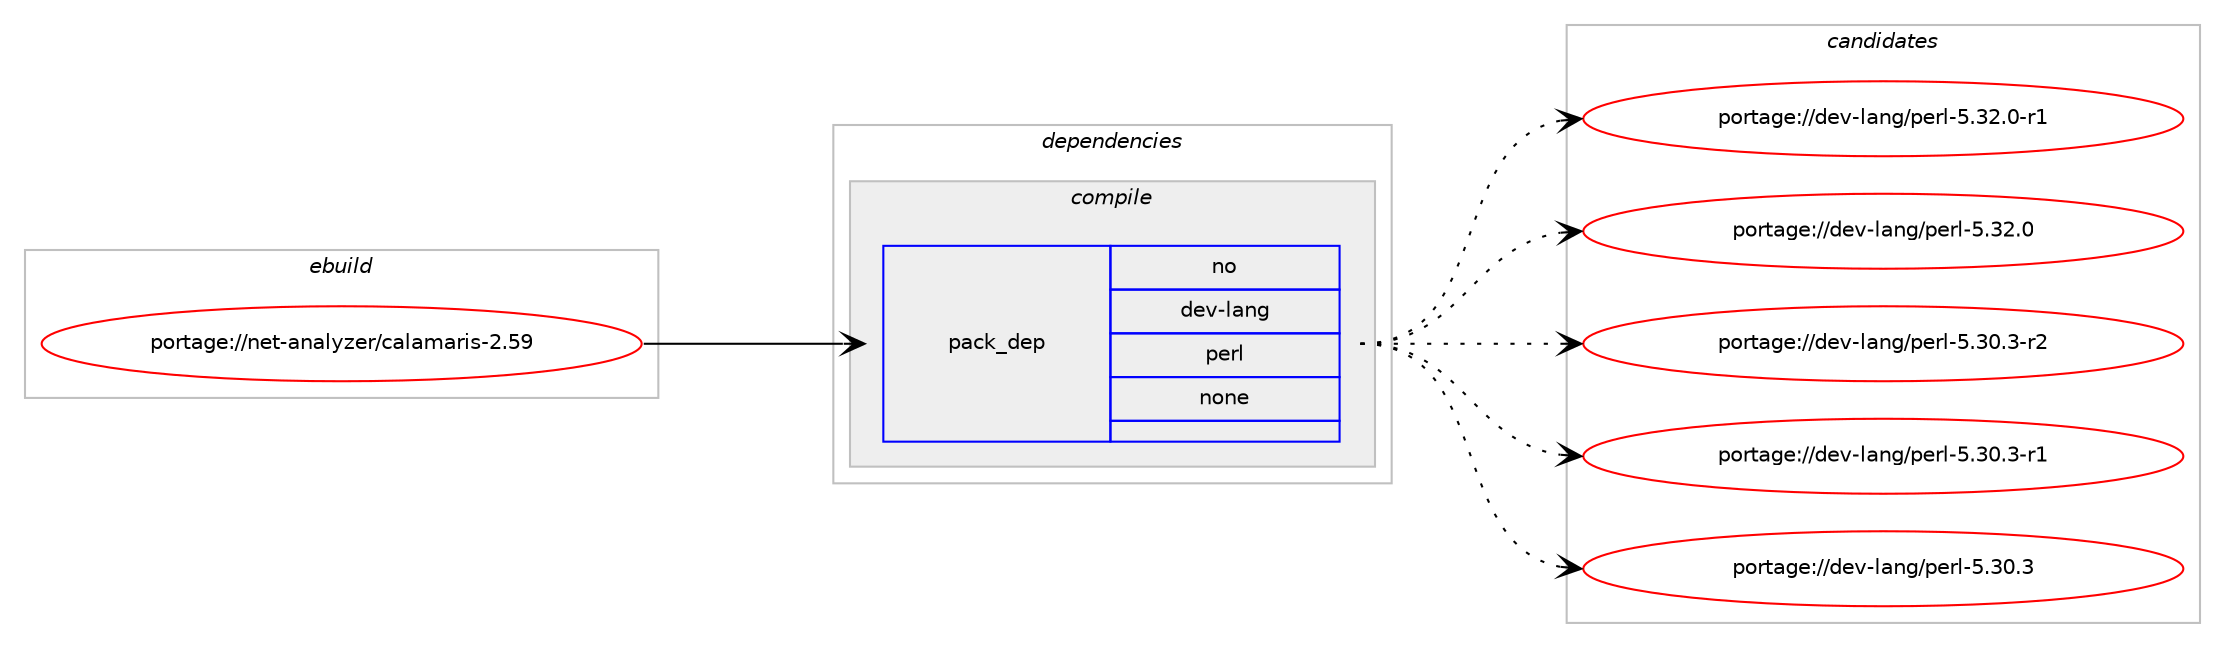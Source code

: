 digraph prolog {

# *************
# Graph options
# *************

newrank=true;
concentrate=true;
compound=true;
graph [rankdir=LR,fontname=Helvetica,fontsize=10,ranksep=1.5];#, ranksep=2.5, nodesep=0.2];
edge  [arrowhead=vee];
node  [fontname=Helvetica,fontsize=10];

# **********
# The ebuild
# **********

subgraph cluster_leftcol {
color=gray;
rank=same;
label=<<i>ebuild</i>>;
id [label="portage://net-analyzer/calamaris-2.59", color=red, width=4, href="../net-analyzer/calamaris-2.59.svg"];
}

# ****************
# The dependencies
# ****************

subgraph cluster_midcol {
color=gray;
label=<<i>dependencies</i>>;
subgraph cluster_compile {
fillcolor="#eeeeee";
style=filled;
label=<<i>compile</i>>;
subgraph pack4424 {
dependency5606 [label=<<TABLE BORDER="0" CELLBORDER="1" CELLSPACING="0" CELLPADDING="4" WIDTH="220"><TR><TD ROWSPAN="6" CELLPADDING="30">pack_dep</TD></TR><TR><TD WIDTH="110">no</TD></TR><TR><TD>dev-lang</TD></TR><TR><TD>perl</TD></TR><TR><TD>none</TD></TR><TR><TD></TD></TR></TABLE>>, shape=none, color=blue];
}
id:e -> dependency5606:w [weight=20,style="solid",arrowhead="vee"];
}
subgraph cluster_compileandrun {
fillcolor="#eeeeee";
style=filled;
label=<<i>compile and run</i>>;
}
subgraph cluster_run {
fillcolor="#eeeeee";
style=filled;
label=<<i>run</i>>;
}
}

# **************
# The candidates
# **************

subgraph cluster_choices {
rank=same;
color=gray;
label=<<i>candidates</i>>;

subgraph choice4424 {
color=black;
nodesep=1;
choice100101118451089711010347112101114108455346515046484511449 [label="portage://dev-lang/perl-5.32.0-r1", color=red, width=4,href="../dev-lang/perl-5.32.0-r1.svg"];
choice10010111845108971101034711210111410845534651504648 [label="portage://dev-lang/perl-5.32.0", color=red, width=4,href="../dev-lang/perl-5.32.0.svg"];
choice100101118451089711010347112101114108455346514846514511450 [label="portage://dev-lang/perl-5.30.3-r2", color=red, width=4,href="../dev-lang/perl-5.30.3-r2.svg"];
choice100101118451089711010347112101114108455346514846514511449 [label="portage://dev-lang/perl-5.30.3-r1", color=red, width=4,href="../dev-lang/perl-5.30.3-r1.svg"];
choice10010111845108971101034711210111410845534651484651 [label="portage://dev-lang/perl-5.30.3", color=red, width=4,href="../dev-lang/perl-5.30.3.svg"];
dependency5606:e -> choice100101118451089711010347112101114108455346515046484511449:w [style=dotted,weight="100"];
dependency5606:e -> choice10010111845108971101034711210111410845534651504648:w [style=dotted,weight="100"];
dependency5606:e -> choice100101118451089711010347112101114108455346514846514511450:w [style=dotted,weight="100"];
dependency5606:e -> choice100101118451089711010347112101114108455346514846514511449:w [style=dotted,weight="100"];
dependency5606:e -> choice10010111845108971101034711210111410845534651484651:w [style=dotted,weight="100"];
}
}

}
